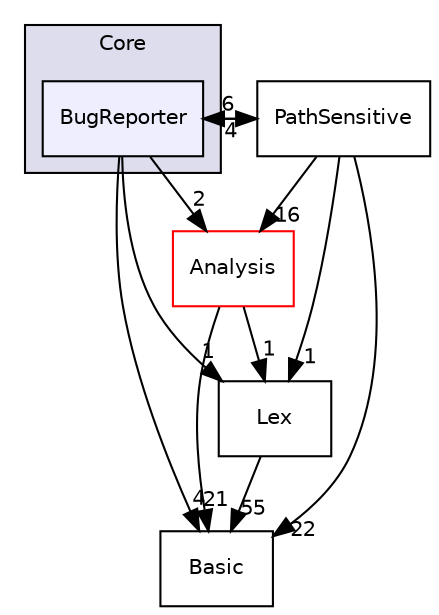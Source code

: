 digraph "include/clang/StaticAnalyzer/Core/BugReporter" {
  bgcolor=transparent;
  compound=true
  node [ fontsize="10", fontname="Helvetica"];
  edge [ labelfontsize="10", labelfontname="Helvetica"];
  subgraph clusterdir_adae70df7cbf294349926297fc786666 {
    graph [ bgcolor="#ddddee", pencolor="black", label="Core" fontname="Helvetica", fontsize="10", URL="dir_adae70df7cbf294349926297fc786666.html"]
  dir_c6b4829c54f628c258adbc23c2e0155b [shape=box, label="BugReporter", style="filled", fillcolor="#eeeeff", pencolor="black", URL="dir_c6b4829c54f628c258adbc23c2e0155b.html"];
  }
  dir_6024dad6eb738b6c5ec170cdb0ebf79d [shape=box label="Analysis" color="red" URL="dir_6024dad6eb738b6c5ec170cdb0ebf79d.html"];
  dir_a004adf44f176e430fc6c2b869b0fb57 [shape=box label="Basic" URL="dir_a004adf44f176e430fc6c2b869b0fb57.html"];
  dir_4d19a92590bf79e3c34beb4ea40f8db7 [shape=box label="PathSensitive" URL="dir_4d19a92590bf79e3c34beb4ea40f8db7.html"];
  dir_75e2a3c204180452df3eef4502f5497d [shape=box label="Lex" URL="dir_75e2a3c204180452df3eef4502f5497d.html"];
  dir_6024dad6eb738b6c5ec170cdb0ebf79d->dir_a004adf44f176e430fc6c2b869b0fb57 [headlabel="21", labeldistance=1.5 headhref="dir_000004_000014.html"];
  dir_6024dad6eb738b6c5ec170cdb0ebf79d->dir_75e2a3c204180452df3eef4502f5497d [headlabel="1", labeldistance=1.5 headhref="dir_000004_000090.html"];
  dir_c6b4829c54f628c258adbc23c2e0155b->dir_6024dad6eb738b6c5ec170cdb0ebf79d [headlabel="2", labeldistance=1.5 headhref="dir_000094_000004.html"];
  dir_c6b4829c54f628c258adbc23c2e0155b->dir_a004adf44f176e430fc6c2b869b0fb57 [headlabel="4", labeldistance=1.5 headhref="dir_000094_000014.html"];
  dir_c6b4829c54f628c258adbc23c2e0155b->dir_4d19a92590bf79e3c34beb4ea40f8db7 [headlabel="6", labeldistance=1.5 headhref="dir_000094_000095.html"];
  dir_c6b4829c54f628c258adbc23c2e0155b->dir_75e2a3c204180452df3eef4502f5497d [headlabel="1", labeldistance=1.5 headhref="dir_000094_000090.html"];
  dir_4d19a92590bf79e3c34beb4ea40f8db7->dir_6024dad6eb738b6c5ec170cdb0ebf79d [headlabel="16", labeldistance=1.5 headhref="dir_000095_000004.html"];
  dir_4d19a92590bf79e3c34beb4ea40f8db7->dir_c6b4829c54f628c258adbc23c2e0155b [headlabel="4", labeldistance=1.5 headhref="dir_000095_000094.html"];
  dir_4d19a92590bf79e3c34beb4ea40f8db7->dir_a004adf44f176e430fc6c2b869b0fb57 [headlabel="22", labeldistance=1.5 headhref="dir_000095_000014.html"];
  dir_4d19a92590bf79e3c34beb4ea40f8db7->dir_75e2a3c204180452df3eef4502f5497d [headlabel="1", labeldistance=1.5 headhref="dir_000095_000090.html"];
  dir_75e2a3c204180452df3eef4502f5497d->dir_a004adf44f176e430fc6c2b869b0fb57 [headlabel="55", labeldistance=1.5 headhref="dir_000090_000014.html"];
}
